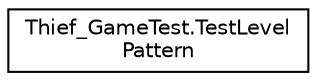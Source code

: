 digraph "Иерархия классов. Графический вид."
{
 // LATEX_PDF_SIZE
  edge [fontname="Helvetica",fontsize="10",labelfontname="Helvetica",labelfontsize="10"];
  node [fontname="Helvetica",fontsize="10",shape=record];
  rankdir="LR";
  Node0 [label="Thief_GameTest.TestLevel\lPattern",height=0.2,width=0.4,color="black", fillcolor="white", style="filled",URL="$class_thief___game_test_1_1_test_level_pattern.html",tooltip=" "];
}
